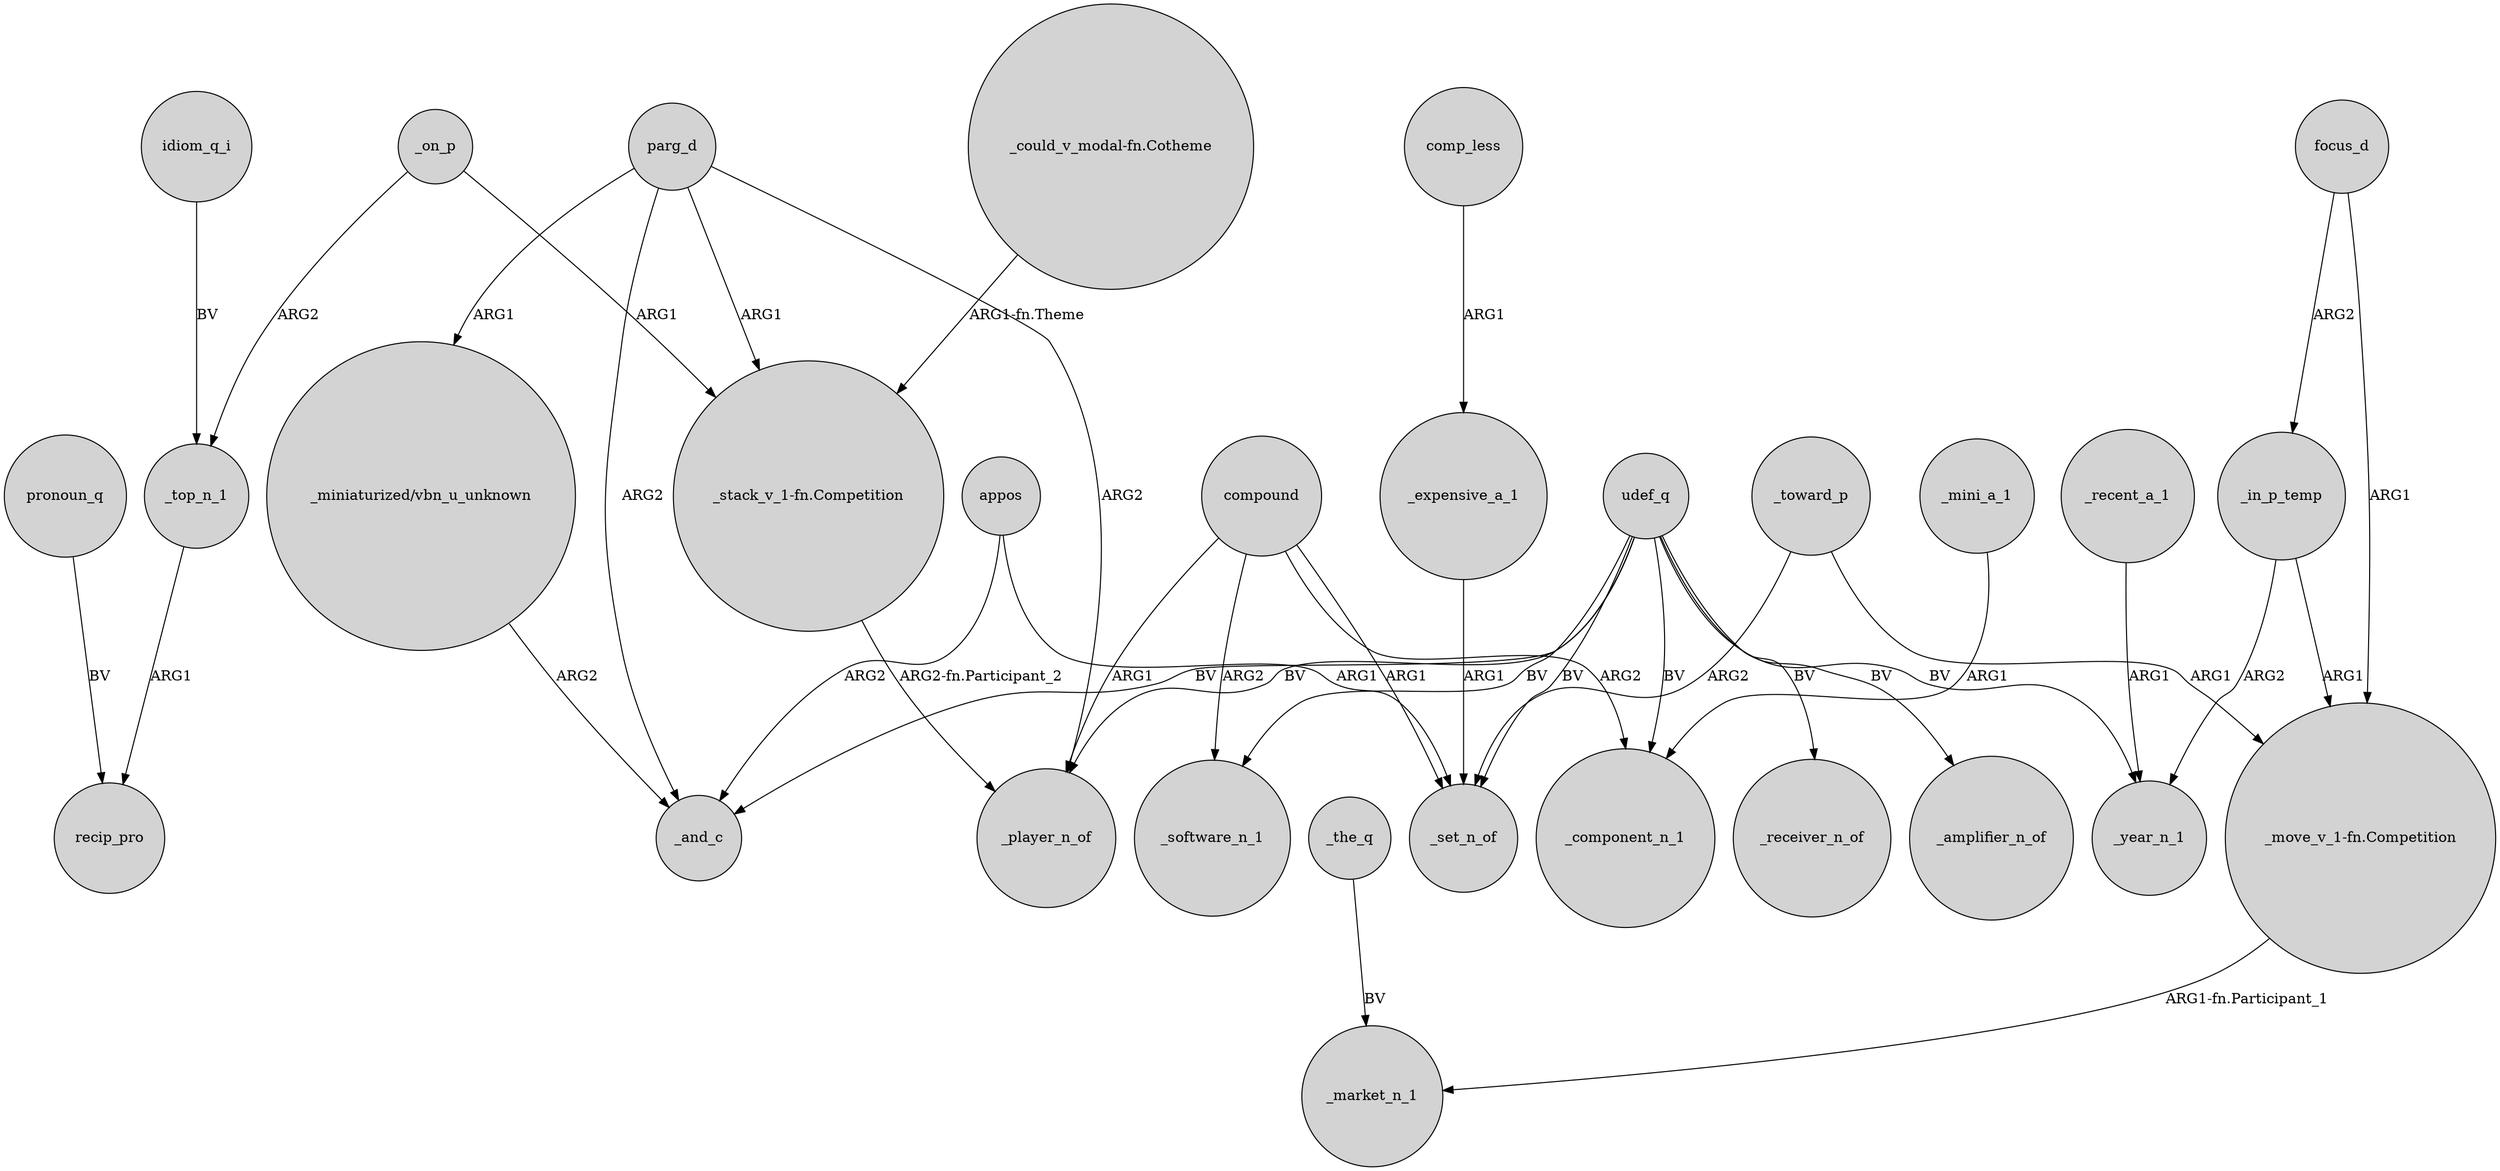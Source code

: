 digraph {
	node [shape=circle style=filled]
	compound -> _player_n_of [label=ARG1]
	appos -> _and_c [label=ARG2]
	_toward_p -> _set_n_of [label=ARG2]
	_mini_a_1 -> _component_n_1 [label=ARG1]
	udef_q -> _set_n_of [label=BV]
	_recent_a_1 -> _year_n_1 [label=ARG1]
	"_move_v_1-fn.Competition" -> _market_n_1 [label="ARG1-fn.Participant_1"]
	parg_d -> "_miniaturized/vbn_u_unknown" [label=ARG1]
	parg_d -> "_stack_v_1-fn.Competition" [label=ARG1]
	_on_p -> _top_n_1 [label=ARG2]
	_expensive_a_1 -> _set_n_of [label=ARG1]
	udef_q -> _receiver_n_of [label=BV]
	udef_q -> _and_c [label=BV]
	udef_q -> _component_n_1 [label=BV]
	"_stack_v_1-fn.Competition" -> _player_n_of [label="ARG2-fn.Participant_2"]
	_in_p_temp -> "_move_v_1-fn.Competition" [label=ARG1]
	_the_q -> _market_n_1 [label=BV]
	parg_d -> _player_n_of [label=ARG2]
	_top_n_1 -> recip_pro [label=ARG1]
	pronoun_q -> recip_pro [label=BV]
	"_could_v_modal-fn.Cotheme" -> "_stack_v_1-fn.Competition" [label="ARG1-fn.Theme"]
	udef_q -> _amplifier_n_of [label=BV]
	comp_less -> _expensive_a_1 [label=ARG1]
	udef_q -> _player_n_of [label=BV]
	compound -> _software_n_1 [label=ARG2]
	focus_d -> _in_p_temp [label=ARG2]
	parg_d -> _and_c [label=ARG2]
	idiom_q_i -> _top_n_1 [label=BV]
	_in_p_temp -> _year_n_1 [label=ARG2]
	udef_q -> _year_n_1 [label=BV]
	compound -> _set_n_of [label=ARG1]
	udef_q -> _software_n_1 [label=BV]
	_on_p -> "_stack_v_1-fn.Competition" [label=ARG1]
	_toward_p -> "_move_v_1-fn.Competition" [label=ARG1]
	compound -> _component_n_1 [label=ARG2]
	appos -> _set_n_of [label=ARG1]
	focus_d -> "_move_v_1-fn.Competition" [label=ARG1]
	"_miniaturized/vbn_u_unknown" -> _and_c [label=ARG2]
}
